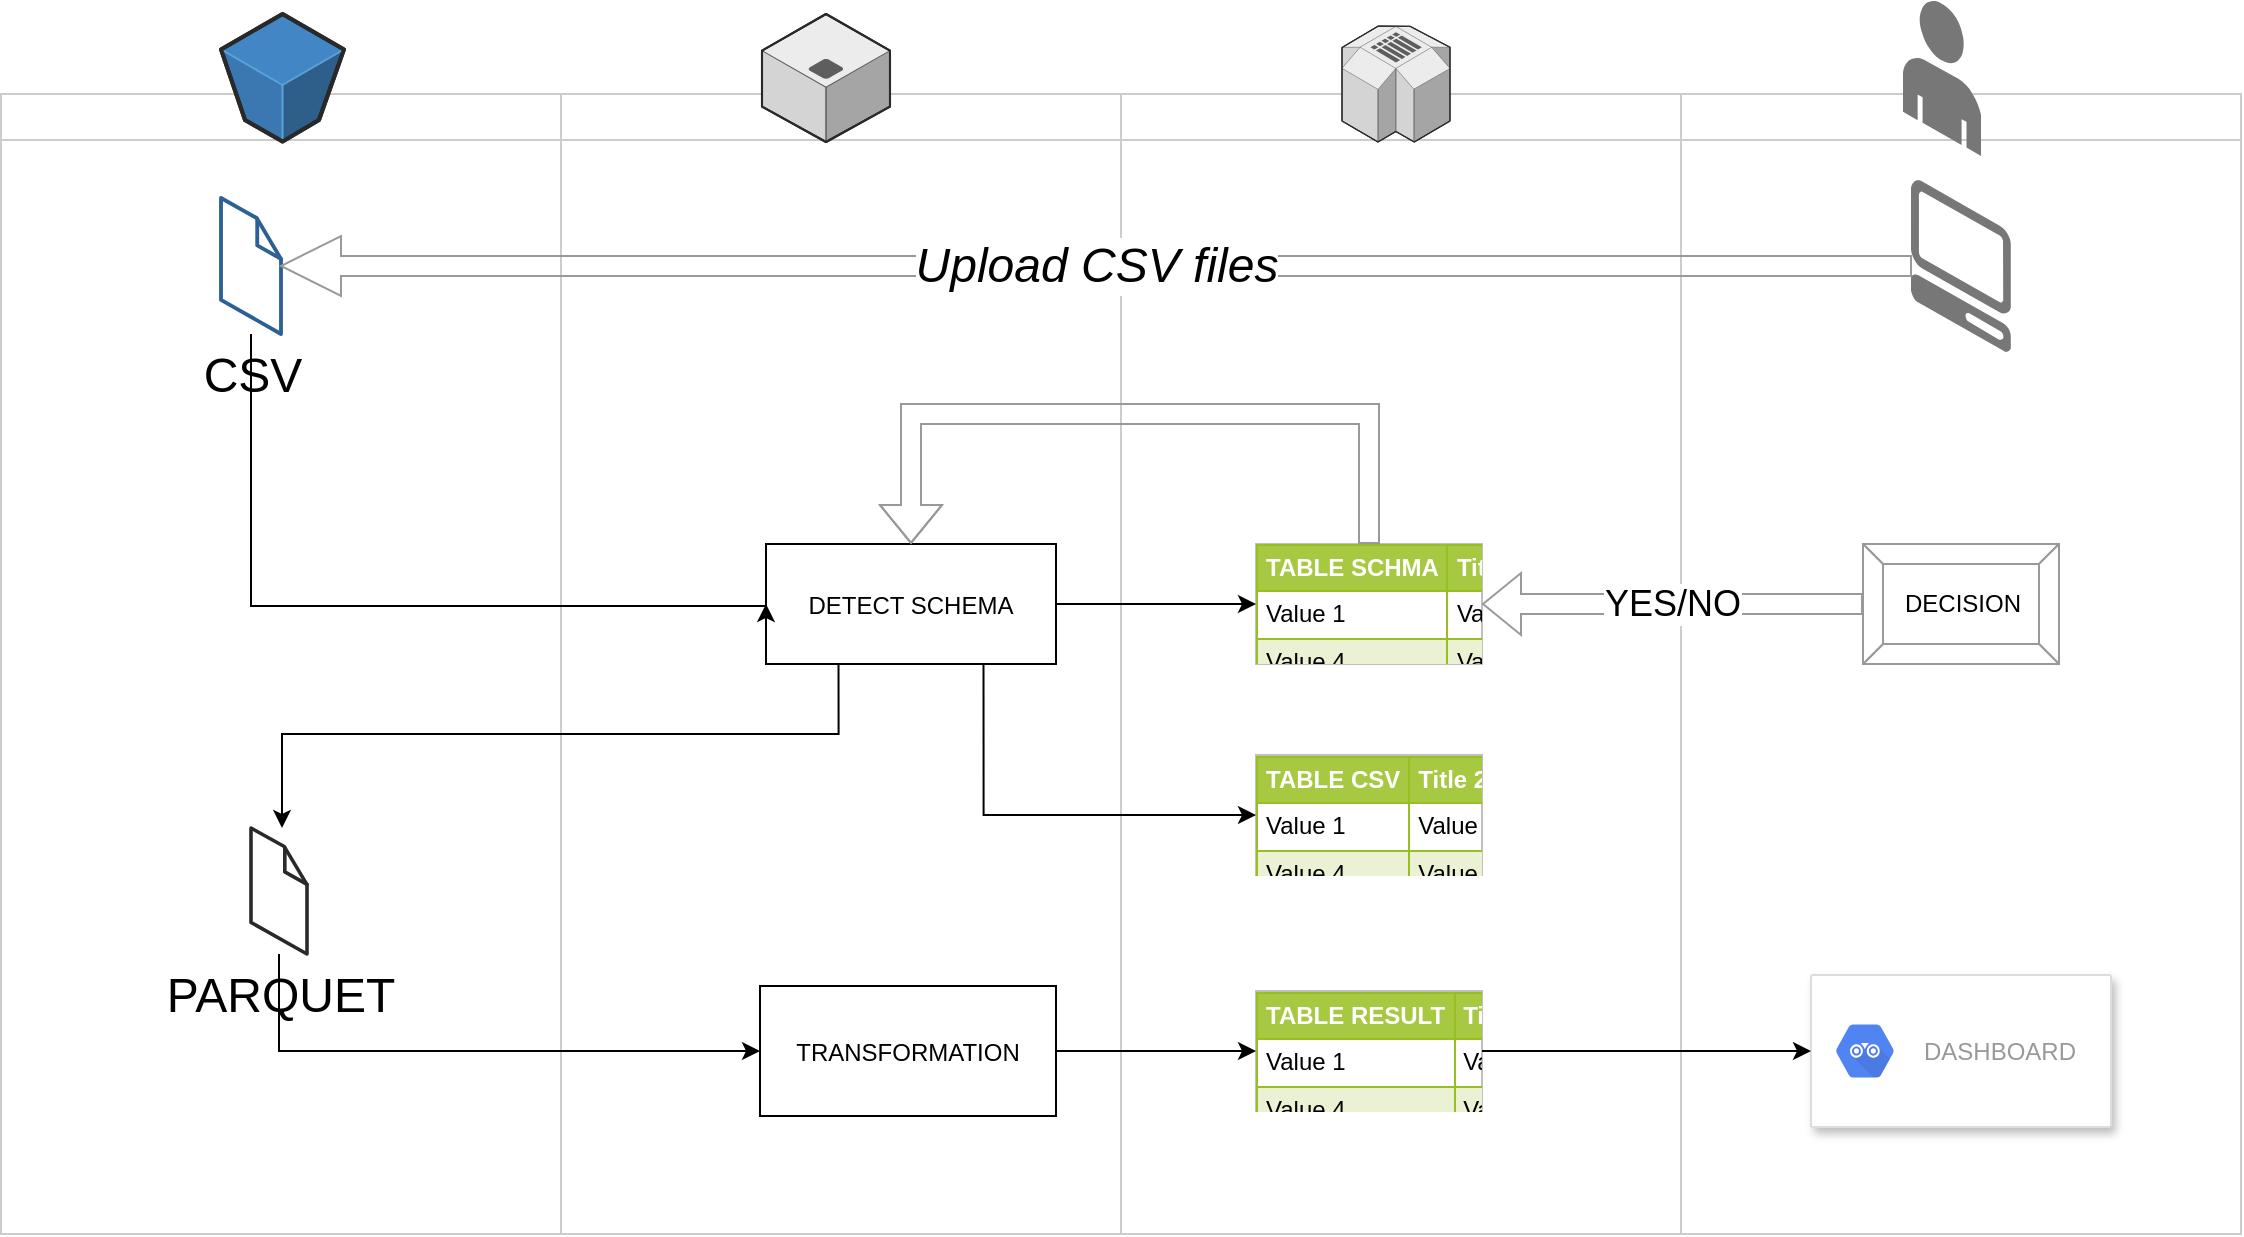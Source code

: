 <mxfile version="12.0.1" type="github" pages="1"><diagram name="Page-1" id="e7e014a7-5840-1c2e-5031-d8a46d1fe8dd"><mxGraphModel dx="1476" dy="544" grid="1" gridSize="10" guides="1" tooltips="1" connect="1" arrows="1" fold="1" page="1" pageScale="1" pageWidth="1169" pageHeight="826" background="#ffffff" math="0" shadow="0"><root><mxCell id="0"/><mxCell id="1" parent="0"/><mxCell id="2" value="" style="swimlane;whiteSpace=wrap;fillColor=#FFFFFF;strokeColor=#CCCCCC;" parent="1" vertex="1"><mxGeometry x="29.5" y="140" width="280" height="570" as="geometry"/></mxCell><mxCell id="lUqldoTgHdfw9X6v9Rrz-58" value="&lt;font style=&quot;font-size: 24px&quot;&gt;CSV&lt;/font&gt;" style="verticalLabelPosition=bottom;html=1;verticalAlign=top;strokeWidth=1;align=center;outlineConnect=0;dashed=0;outlineConnect=0;shape=mxgraph.aws3d.file;aspect=fixed;strokeColor=#2d6195;fillColor=#ffffff;" vertex="1" parent="2"><mxGeometry x="110" y="52" width="30" height="68" as="geometry"/></mxCell><mxCell id="lUqldoTgHdfw9X6v9Rrz-80" value="&lt;font style=&quot;font-size: 24px&quot;&gt;PARQUET&lt;/font&gt;" style="verticalLabelPosition=bottom;html=1;verticalAlign=top;strokeWidth=1;align=center;outlineConnect=0;dashed=0;outlineConnect=0;shape=mxgraph.aws3d.file;aspect=fixed;strokeColor=#292929;fillColor=#ffffff;" vertex="1" parent="2"><mxGeometry x="125" y="367" width="28" height="63" as="geometry"/></mxCell><mxCell id="3" value="" style="swimlane;whiteSpace=wrap;strokeColor=#CCCCCC;" parent="1" vertex="1"><mxGeometry x="309.5" y="140" width="280" height="570" as="geometry"/></mxCell><mxCell id="16" value="DETECT SCHEMA" style="" parent="3" vertex="1"><mxGeometry x="102.5" y="225" width="145" height="60" as="geometry"/></mxCell><mxCell id="18" value="TRANSFORMATION" style="" parent="3" vertex="1"><mxGeometry x="99.5" y="446" width="148" height="65" as="geometry"/></mxCell><mxCell id="4" value="" style="swimlane;whiteSpace=wrap;strokeColor=#CCCCCC;" parent="1" vertex="1"><mxGeometry x="589.5" y="140" width="280" height="570" as="geometry"/></mxCell><mxCell id="lUqldoTgHdfw9X6v9Rrz-73" value="&lt;table border=&quot;1&quot; width=&quot;100%&quot; cellpadding=&quot;4&quot; style=&quot;width: 100% ; height: 100% ; border-collapse: collapse&quot;&gt;&lt;tbody&gt;&lt;tr style=&quot;background-color: #a7c942 ; color: #ffffff ; border: 1px solid #98bf21&quot;&gt;&lt;th align=&quot;left&quot;&gt;TABLE SCHMA&lt;/th&gt;&lt;th align=&quot;left&quot;&gt;Title 2&lt;/th&gt;&lt;th align=&quot;left&quot;&gt;Title 3&lt;/th&gt;&lt;/tr&gt;&lt;tr style=&quot;border: 1px solid #98bf21&quot;&gt;&lt;td&gt;Value 1&lt;/td&gt;&lt;td&gt;Value 2&lt;/td&gt;&lt;td&gt;Value 3&lt;/td&gt;&lt;/tr&gt;&lt;tr style=&quot;background-color: #eaf2d3 ; border: 1px solid #98bf21&quot;&gt;&lt;td&gt;Value 4&lt;/td&gt;&lt;td&gt;Value 5&lt;/td&gt;&lt;td&gt;Value 6&lt;/td&gt;&lt;/tr&gt;&lt;tr style=&quot;border: 1px solid #98bf21&quot;&gt;&lt;td&gt;Value 7&lt;/td&gt;&lt;td&gt;Value 8&lt;/td&gt;&lt;td&gt;Value 9&lt;/td&gt;&lt;/tr&gt;&lt;tr style=&quot;background-color: #eaf2d3 ; border: 1px solid #98bf21&quot;&gt;&lt;td&gt;Value 10&lt;/td&gt;&lt;td&gt;Value 11&lt;/td&gt;&lt;td&gt;Value 12&lt;/td&gt;&lt;/tr&gt;&lt;/tbody&gt;&lt;/table&gt;" style="text;html=1;strokeColor=#c0c0c0;fillColor=#ffffff;overflow=fill;rounded=0;" vertex="1" parent="4"><mxGeometry x="67.5" y="225" width="113" height="60" as="geometry"/></mxCell><mxCell id="lUqldoTgHdfw9X6v9Rrz-75" value="&lt;table border=&quot;1&quot; width=&quot;100%&quot; cellpadding=&quot;4&quot; style=&quot;width: 100% ; height: 100% ; border-collapse: collapse&quot;&gt;&lt;tbody&gt;&lt;tr style=&quot;background-color: #a7c942 ; color: #ffffff ; border: 1px solid #98bf21&quot;&gt;&lt;th align=&quot;left&quot;&gt;TABLE CSV&lt;/th&gt;&lt;th align=&quot;left&quot;&gt;Title 2&lt;/th&gt;&lt;th align=&quot;left&quot;&gt;Title 3&lt;/th&gt;&lt;/tr&gt;&lt;tr style=&quot;border: 1px solid #98bf21&quot;&gt;&lt;td&gt;Value 1&lt;/td&gt;&lt;td&gt;Value 2&lt;/td&gt;&lt;td&gt;Value 3&lt;/td&gt;&lt;/tr&gt;&lt;tr style=&quot;background-color: #eaf2d3 ; border: 1px solid #98bf21&quot;&gt;&lt;td&gt;Value 4&lt;/td&gt;&lt;td&gt;Value 5&lt;/td&gt;&lt;td&gt;Value 6&lt;/td&gt;&lt;/tr&gt;&lt;tr style=&quot;border: 1px solid #98bf21&quot;&gt;&lt;td&gt;Value 7&lt;/td&gt;&lt;td&gt;Value 8&lt;/td&gt;&lt;td&gt;Value 9&lt;/td&gt;&lt;/tr&gt;&lt;tr style=&quot;background-color: #eaf2d3 ; border: 1px solid #98bf21&quot;&gt;&lt;td&gt;Value 10&lt;/td&gt;&lt;td&gt;Value 11&lt;/td&gt;&lt;td&gt;Value 12&lt;/td&gt;&lt;/tr&gt;&lt;/tbody&gt;&lt;/table&gt;" style="text;html=1;strokeColor=#c0c0c0;fillColor=#ffffff;overflow=fill;rounded=0;" vertex="1" parent="4"><mxGeometry x="67.5" y="330.5" width="113" height="60" as="geometry"/></mxCell><mxCell id="lUqldoTgHdfw9X6v9Rrz-82" value="&lt;table border=&quot;1&quot; width=&quot;100%&quot; cellpadding=&quot;4&quot; style=&quot;width: 100% ; height: 100% ; border-collapse: collapse&quot;&gt;&lt;tbody&gt;&lt;tr style=&quot;background-color: #a7c942 ; color: #ffffff ; border: 1px solid #98bf21&quot;&gt;&lt;th align=&quot;left&quot;&gt;TABLE RESULT&lt;/th&gt;&lt;th align=&quot;left&quot;&gt;Title 2&lt;/th&gt;&lt;th align=&quot;left&quot;&gt;Title 3&lt;/th&gt;&lt;/tr&gt;&lt;tr style=&quot;border: 1px solid #98bf21&quot;&gt;&lt;td&gt;Value 1&lt;/td&gt;&lt;td&gt;Value 2&lt;/td&gt;&lt;td&gt;Value 3&lt;/td&gt;&lt;/tr&gt;&lt;tr style=&quot;background-color: #eaf2d3 ; border: 1px solid #98bf21&quot;&gt;&lt;td&gt;Value 4&lt;/td&gt;&lt;td&gt;Value 5&lt;/td&gt;&lt;td&gt;Value 6&lt;/td&gt;&lt;/tr&gt;&lt;tr style=&quot;border: 1px solid #98bf21&quot;&gt;&lt;td&gt;Value 7&lt;/td&gt;&lt;td&gt;Value 8&lt;/td&gt;&lt;td&gt;Value 9&lt;/td&gt;&lt;/tr&gt;&lt;tr style=&quot;background-color: #eaf2d3 ; border: 1px solid #98bf21&quot;&gt;&lt;td&gt;Value 10&lt;/td&gt;&lt;td&gt;Value 11&lt;/td&gt;&lt;td&gt;Value 12&lt;/td&gt;&lt;/tr&gt;&lt;/tbody&gt;&lt;/table&gt;" style="text;html=1;strokeColor=#c0c0c0;fillColor=#ffffff;overflow=fill;rounded=0;" vertex="1" parent="4"><mxGeometry x="67.5" y="448.5" width="113" height="60" as="geometry"/></mxCell><mxCell id="lUqldoTgHdfw9X6v9Rrz-41" value="" style="swimlane;whiteSpace=wrap;strokeColor=#CCCCCC;" vertex="1" parent="1"><mxGeometry x="869.5" y="140" width="280" height="570" as="geometry"/></mxCell><mxCell id="lUqldoTgHdfw9X6v9Rrz-54" value="" style="verticalLabelPosition=bottom;html=1;verticalAlign=top;strokeWidth=1;align=center;outlineConnect=0;dashed=0;outlineConnect=0;shape=mxgraph.aws3d.client;aspect=fixed;strokeColor=none;fillColor=#777777;" vertex="1" parent="lUqldoTgHdfw9X6v9Rrz-41"><mxGeometry x="115" y="43" width="50" height="86" as="geometry"/></mxCell><mxCell id="lUqldoTgHdfw9X6v9Rrz-77" value="DECISION" style="labelPosition=center;verticalLabelPosition=middle;align=center;html=1;shape=mxgraph.basic.button;dx=10;strokeColor=#999999;" vertex="1" parent="lUqldoTgHdfw9X6v9Rrz-41"><mxGeometry x="91" y="225" width="98" height="60" as="geometry"/></mxCell><mxCell id="lUqldoTgHdfw9X6v9Rrz-87" value="" style="strokeColor=#dddddd;fillColor=#ffffff;shadow=1;strokeWidth=1;rounded=1;absoluteArcSize=1;arcSize=2;" vertex="1" parent="lUqldoTgHdfw9X6v9Rrz-41"><mxGeometry x="65" y="440.5" width="150" height="76" as="geometry"/></mxCell><mxCell id="lUqldoTgHdfw9X6v9Rrz-88" value="DASHBOARD&lt;br&gt;" style="dashed=0;connectable=0;html=1;fillColor=#5184F3;strokeColor=none;shape=mxgraph.gcp2.hexIcon;prIcon=api_analytics;part=1;labelPosition=right;verticalLabelPosition=middle;align=left;verticalAlign=middle;spacingLeft=5;fontColor=#999999;fontSize=12;" vertex="1" parent="lUqldoTgHdfw9X6v9Rrz-87"><mxGeometry y="0.5" width="44" height="39" relative="1" as="geometry"><mxPoint x="5" y="-19.5" as="offset"/></mxGeometry></mxCell><mxCell id="lUqldoTgHdfw9X6v9Rrz-61" value="&lt;font style=&quot;font-size: 24px&quot;&gt;&lt;i&gt;Upload CSV files&lt;/i&gt;&lt;/font&gt;" style="edgeStyle=orthogonalEdgeStyle;rounded=0;orthogonalLoop=1;jettySize=auto;html=1;strokeColor=#999999;shape=arrow;" edge="1" parent="1" source="lUqldoTgHdfw9X6v9Rrz-54" target="lUqldoTgHdfw9X6v9Rrz-58"><mxGeometry relative="1" as="geometry"/></mxCell><mxCell id="lUqldoTgHdfw9X6v9Rrz-66" value="" style="verticalLabelPosition=bottom;html=1;verticalAlign=top;strokeWidth=1;align=center;outlineConnect=0;dashed=0;outlineConnect=0;shape=mxgraph.aws3d.simpleDb2;fillColor=#ECECEC;strokeColor=#5E5E5E;aspect=fixed;" vertex="1" parent="1"><mxGeometry x="700" y="106" width="54" height="58" as="geometry"/></mxCell><mxCell id="lUqldoTgHdfw9X6v9Rrz-69" value="" style="verticalLabelPosition=bottom;html=1;verticalAlign=top;strokeWidth=1;align=center;outlineConnect=0;dashed=0;outlineConnect=0;shape=mxgraph.aws3d.s3Bucket;fillColor=#4286c5;strokeColor=#57A2D8;aspect=fixed;" vertex="1" parent="1"><mxGeometry x="139.5" y="100" width="61.5" height="63.8" as="geometry"/></mxCell><mxCell id="lUqldoTgHdfw9X6v9Rrz-70" value="" style="verticalLabelPosition=bottom;html=1;verticalAlign=top;strokeWidth=1;align=center;outlineConnect=0;dashed=0;outlineConnect=0;shape=mxgraph.aws3d.end_user;strokeColor=none;fillColor=#777777;aspect=fixed;" vertex="1" parent="1"><mxGeometry x="980.5" y="93" width="39" height="78" as="geometry"/></mxCell><mxCell id="lUqldoTgHdfw9X6v9Rrz-74" style="edgeStyle=orthogonalEdgeStyle;rounded=0;orthogonalLoop=1;jettySize=auto;html=1;exitX=1;exitY=0.5;exitDx=0;exitDy=0;entryX=0;entryY=0.5;entryDx=0;entryDy=0;" edge="1" parent="1" source="16" target="lUqldoTgHdfw9X6v9Rrz-73"><mxGeometry relative="1" as="geometry"/></mxCell><mxCell id="lUqldoTgHdfw9X6v9Rrz-76" style="edgeStyle=orthogonalEdgeStyle;rounded=0;orthogonalLoop=1;jettySize=auto;html=1;exitX=0.75;exitY=1;exitDx=0;exitDy=0;entryX=0;entryY=0.5;entryDx=0;entryDy=0;" edge="1" parent="1" source="16" target="lUqldoTgHdfw9X6v9Rrz-75"><mxGeometry relative="1" as="geometry"/></mxCell><mxCell id="lUqldoTgHdfw9X6v9Rrz-78" value="&lt;font style=&quot;font-size: 18px&quot;&gt;YES/NO&lt;/font&gt;" style="edgeStyle=orthogonalEdgeStyle;shape=flexArrow;rounded=0;orthogonalLoop=1;jettySize=auto;html=1;entryX=1;entryY=0.5;entryDx=0;entryDy=0;strokeColor=#999999;" edge="1" parent="1" source="lUqldoTgHdfw9X6v9Rrz-77" target="lUqldoTgHdfw9X6v9Rrz-73"><mxGeometry relative="1" as="geometry"/></mxCell><mxCell id="lUqldoTgHdfw9X6v9Rrz-79" style="edgeStyle=orthogonalEdgeStyle;shape=flexArrow;rounded=0;orthogonalLoop=1;jettySize=auto;html=1;exitX=0.5;exitY=0;exitDx=0;exitDy=0;entryX=0.5;entryY=0;entryDx=0;entryDy=0;strokeColor=#999999;" edge="1" parent="1" source="lUqldoTgHdfw9X6v9Rrz-73" target="16"><mxGeometry relative="1" as="geometry"><Array as="points"><mxPoint x="714" y="300"/><mxPoint x="484" y="300"/></Array></mxGeometry></mxCell><mxCell id="lUqldoTgHdfw9X6v9Rrz-68" value="" style="verticalLabelPosition=bottom;html=1;verticalAlign=top;strokeWidth=1;align=center;outlineConnect=0;dashed=0;outlineConnect=0;shape=mxgraph.aws3d.application_server;fillColor=#ECECEC;strokeColor=#5E5E5E;aspect=fixed;" vertex="1" parent="1"><mxGeometry x="410" y="100" width="64" height="64" as="geometry"/></mxCell><mxCell id="lUqldoTgHdfw9X6v9Rrz-81" style="edgeStyle=orthogonalEdgeStyle;rounded=0;orthogonalLoop=1;jettySize=auto;html=1;exitX=0.25;exitY=1;exitDx=0;exitDy=0;" edge="1" parent="1" source="16" target="lUqldoTgHdfw9X6v9Rrz-80"><mxGeometry relative="1" as="geometry"><Array as="points"><mxPoint x="448" y="460"/><mxPoint x="170" y="460"/></Array></mxGeometry></mxCell><mxCell id="lUqldoTgHdfw9X6v9Rrz-84" style="edgeStyle=orthogonalEdgeStyle;rounded=0;orthogonalLoop=1;jettySize=auto;html=1;entryX=0;entryY=0.5;entryDx=0;entryDy=0;" edge="1" parent="1" source="lUqldoTgHdfw9X6v9Rrz-80" target="18"><mxGeometry relative="1" as="geometry"><Array as="points"><mxPoint x="168" y="618"/></Array></mxGeometry></mxCell><mxCell id="lUqldoTgHdfw9X6v9Rrz-85" style="edgeStyle=orthogonalEdgeStyle;rounded=0;orthogonalLoop=1;jettySize=auto;html=1;exitX=1;exitY=0.5;exitDx=0;exitDy=0;entryX=0;entryY=0.5;entryDx=0;entryDy=0;" edge="1" parent="1" source="18" target="lUqldoTgHdfw9X6v9Rrz-82"><mxGeometry relative="1" as="geometry"/></mxCell><mxCell id="lUqldoTgHdfw9X6v9Rrz-89" style="edgeStyle=orthogonalEdgeStyle;rounded=0;orthogonalLoop=1;jettySize=auto;html=1;entryX=0;entryY=0.5;entryDx=0;entryDy=0;" edge="1" parent="1" source="lUqldoTgHdfw9X6v9Rrz-82" target="lUqldoTgHdfw9X6v9Rrz-87"><mxGeometry relative="1" as="geometry"/></mxCell><mxCell id="lUqldoTgHdfw9X6v9Rrz-90" style="edgeStyle=orthogonalEdgeStyle;rounded=0;orthogonalLoop=1;jettySize=auto;html=1;entryX=0;entryY=0.5;entryDx=0;entryDy=0;" edge="1" parent="1" source="lUqldoTgHdfw9X6v9Rrz-58" target="16"><mxGeometry relative="1" as="geometry"><Array as="points"><mxPoint x="154" y="396"/></Array></mxGeometry></mxCell></root></mxGraphModel></diagram></mxfile>